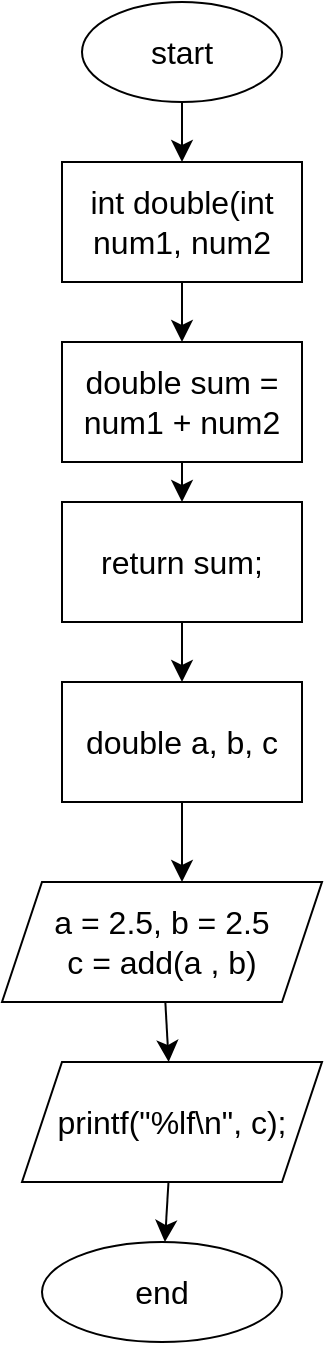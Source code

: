 <mxfile version="20.8.15" type="github">
  <diagram id="C5RBs43oDa-KdzZeNtuy" name="Page-1">
    <mxGraphModel dx="814" dy="2790" grid="1" gridSize="10" guides="1" tooltips="1" connect="1" arrows="1" fold="1" page="1" pageScale="1" pageWidth="827" pageHeight="1169" math="0" shadow="0">
      <root>
        <mxCell id="WIyWlLk6GJQsqaUBKTNV-0" />
        <mxCell id="WIyWlLk6GJQsqaUBKTNV-1" parent="WIyWlLk6GJQsqaUBKTNV-0" />
        <mxCell id="vq3K7hZSyllb6Ue5ED_a-2" value="" style="edgeStyle=none;curved=1;rounded=0;orthogonalLoop=1;jettySize=auto;html=1;fontSize=12;startSize=8;endSize=8;" edge="1" parent="WIyWlLk6GJQsqaUBKTNV-1" source="vq3K7hZSyllb6Ue5ED_a-0" target="vq3K7hZSyllb6Ue5ED_a-1">
          <mxGeometry relative="1" as="geometry" />
        </mxCell>
        <mxCell id="vq3K7hZSyllb6Ue5ED_a-0" value="start" style="ellipse;whiteSpace=wrap;html=1;fontSize=16;" vertex="1" parent="WIyWlLk6GJQsqaUBKTNV-1">
          <mxGeometry x="330" y="-2040" width="100" height="50" as="geometry" />
        </mxCell>
        <mxCell id="vq3K7hZSyllb6Ue5ED_a-4" value="" style="edgeStyle=none;curved=1;rounded=0;orthogonalLoop=1;jettySize=auto;html=1;fontSize=12;startSize=8;endSize=8;" edge="1" parent="WIyWlLk6GJQsqaUBKTNV-1" source="vq3K7hZSyllb6Ue5ED_a-1" target="vq3K7hZSyllb6Ue5ED_a-3">
          <mxGeometry relative="1" as="geometry" />
        </mxCell>
        <mxCell id="vq3K7hZSyllb6Ue5ED_a-1" value="int double(int num1, num2" style="whiteSpace=wrap;html=1;fontSize=16;" vertex="1" parent="WIyWlLk6GJQsqaUBKTNV-1">
          <mxGeometry x="320" y="-1960" width="120" height="60" as="geometry" />
        </mxCell>
        <mxCell id="vq3K7hZSyllb6Ue5ED_a-6" value="" style="edgeStyle=none;curved=1;rounded=0;orthogonalLoop=1;jettySize=auto;html=1;fontSize=12;startSize=8;endSize=8;" edge="1" parent="WIyWlLk6GJQsqaUBKTNV-1" source="vq3K7hZSyllb6Ue5ED_a-3" target="vq3K7hZSyllb6Ue5ED_a-5">
          <mxGeometry relative="1" as="geometry" />
        </mxCell>
        <mxCell id="vq3K7hZSyllb6Ue5ED_a-3" value="double sum = num1 + num2" style="whiteSpace=wrap;html=1;fontSize=16;" vertex="1" parent="WIyWlLk6GJQsqaUBKTNV-1">
          <mxGeometry x="320" y="-1870" width="120" height="60" as="geometry" />
        </mxCell>
        <mxCell id="vq3K7hZSyllb6Ue5ED_a-8" value="" style="edgeStyle=none;curved=1;rounded=0;orthogonalLoop=1;jettySize=auto;html=1;fontSize=12;startSize=8;endSize=8;" edge="1" parent="WIyWlLk6GJQsqaUBKTNV-1" source="vq3K7hZSyllb6Ue5ED_a-5" target="vq3K7hZSyllb6Ue5ED_a-7">
          <mxGeometry relative="1" as="geometry" />
        </mxCell>
        <mxCell id="vq3K7hZSyllb6Ue5ED_a-5" value="return sum;" style="whiteSpace=wrap;html=1;fontSize=16;" vertex="1" parent="WIyWlLk6GJQsqaUBKTNV-1">
          <mxGeometry x="320" y="-1790" width="120" height="60" as="geometry" />
        </mxCell>
        <mxCell id="vq3K7hZSyllb6Ue5ED_a-9" style="edgeStyle=none;curved=1;rounded=0;orthogonalLoop=1;jettySize=auto;html=1;fontSize=12;startSize=8;endSize=8;" edge="1" parent="WIyWlLk6GJQsqaUBKTNV-1" source="vq3K7hZSyllb6Ue5ED_a-7">
          <mxGeometry relative="1" as="geometry">
            <mxPoint x="380" y="-1600" as="targetPoint" />
          </mxGeometry>
        </mxCell>
        <mxCell id="vq3K7hZSyllb6Ue5ED_a-7" value="double a, b, c" style="whiteSpace=wrap;html=1;fontSize=16;" vertex="1" parent="WIyWlLk6GJQsqaUBKTNV-1">
          <mxGeometry x="320" y="-1700" width="120" height="60" as="geometry" />
        </mxCell>
        <mxCell id="vq3K7hZSyllb6Ue5ED_a-12" value="" style="edgeStyle=none;curved=1;rounded=0;orthogonalLoop=1;jettySize=auto;html=1;fontSize=12;startSize=8;endSize=8;" edge="1" parent="WIyWlLk6GJQsqaUBKTNV-1" source="vq3K7hZSyllb6Ue5ED_a-10" target="vq3K7hZSyllb6Ue5ED_a-11">
          <mxGeometry relative="1" as="geometry" />
        </mxCell>
        <mxCell id="vq3K7hZSyllb6Ue5ED_a-10" value="a = 2.5, b = 2.5&lt;br&gt;c = add(a , b)" style="shape=parallelogram;perimeter=parallelogramPerimeter;whiteSpace=wrap;html=1;fixedSize=1;fontSize=16;" vertex="1" parent="WIyWlLk6GJQsqaUBKTNV-1">
          <mxGeometry x="290" y="-1600" width="160" height="60" as="geometry" />
        </mxCell>
        <mxCell id="vq3K7hZSyllb6Ue5ED_a-14" value="" style="edgeStyle=none;curved=1;rounded=0;orthogonalLoop=1;jettySize=auto;html=1;fontSize=12;startSize=8;endSize=8;" edge="1" parent="WIyWlLk6GJQsqaUBKTNV-1" source="vq3K7hZSyllb6Ue5ED_a-11" target="vq3K7hZSyllb6Ue5ED_a-13">
          <mxGeometry relative="1" as="geometry" />
        </mxCell>
        <mxCell id="vq3K7hZSyllb6Ue5ED_a-11" value="printf(&quot;%lf\n&quot;, c);" style="shape=parallelogram;perimeter=parallelogramPerimeter;whiteSpace=wrap;html=1;fixedSize=1;fontSize=16;" vertex="1" parent="WIyWlLk6GJQsqaUBKTNV-1">
          <mxGeometry x="300" y="-1510" width="150" height="60" as="geometry" />
        </mxCell>
        <mxCell id="vq3K7hZSyllb6Ue5ED_a-13" value="end" style="ellipse;whiteSpace=wrap;html=1;fontSize=16;" vertex="1" parent="WIyWlLk6GJQsqaUBKTNV-1">
          <mxGeometry x="310" y="-1420" width="120" height="50" as="geometry" />
        </mxCell>
      </root>
    </mxGraphModel>
  </diagram>
</mxfile>
